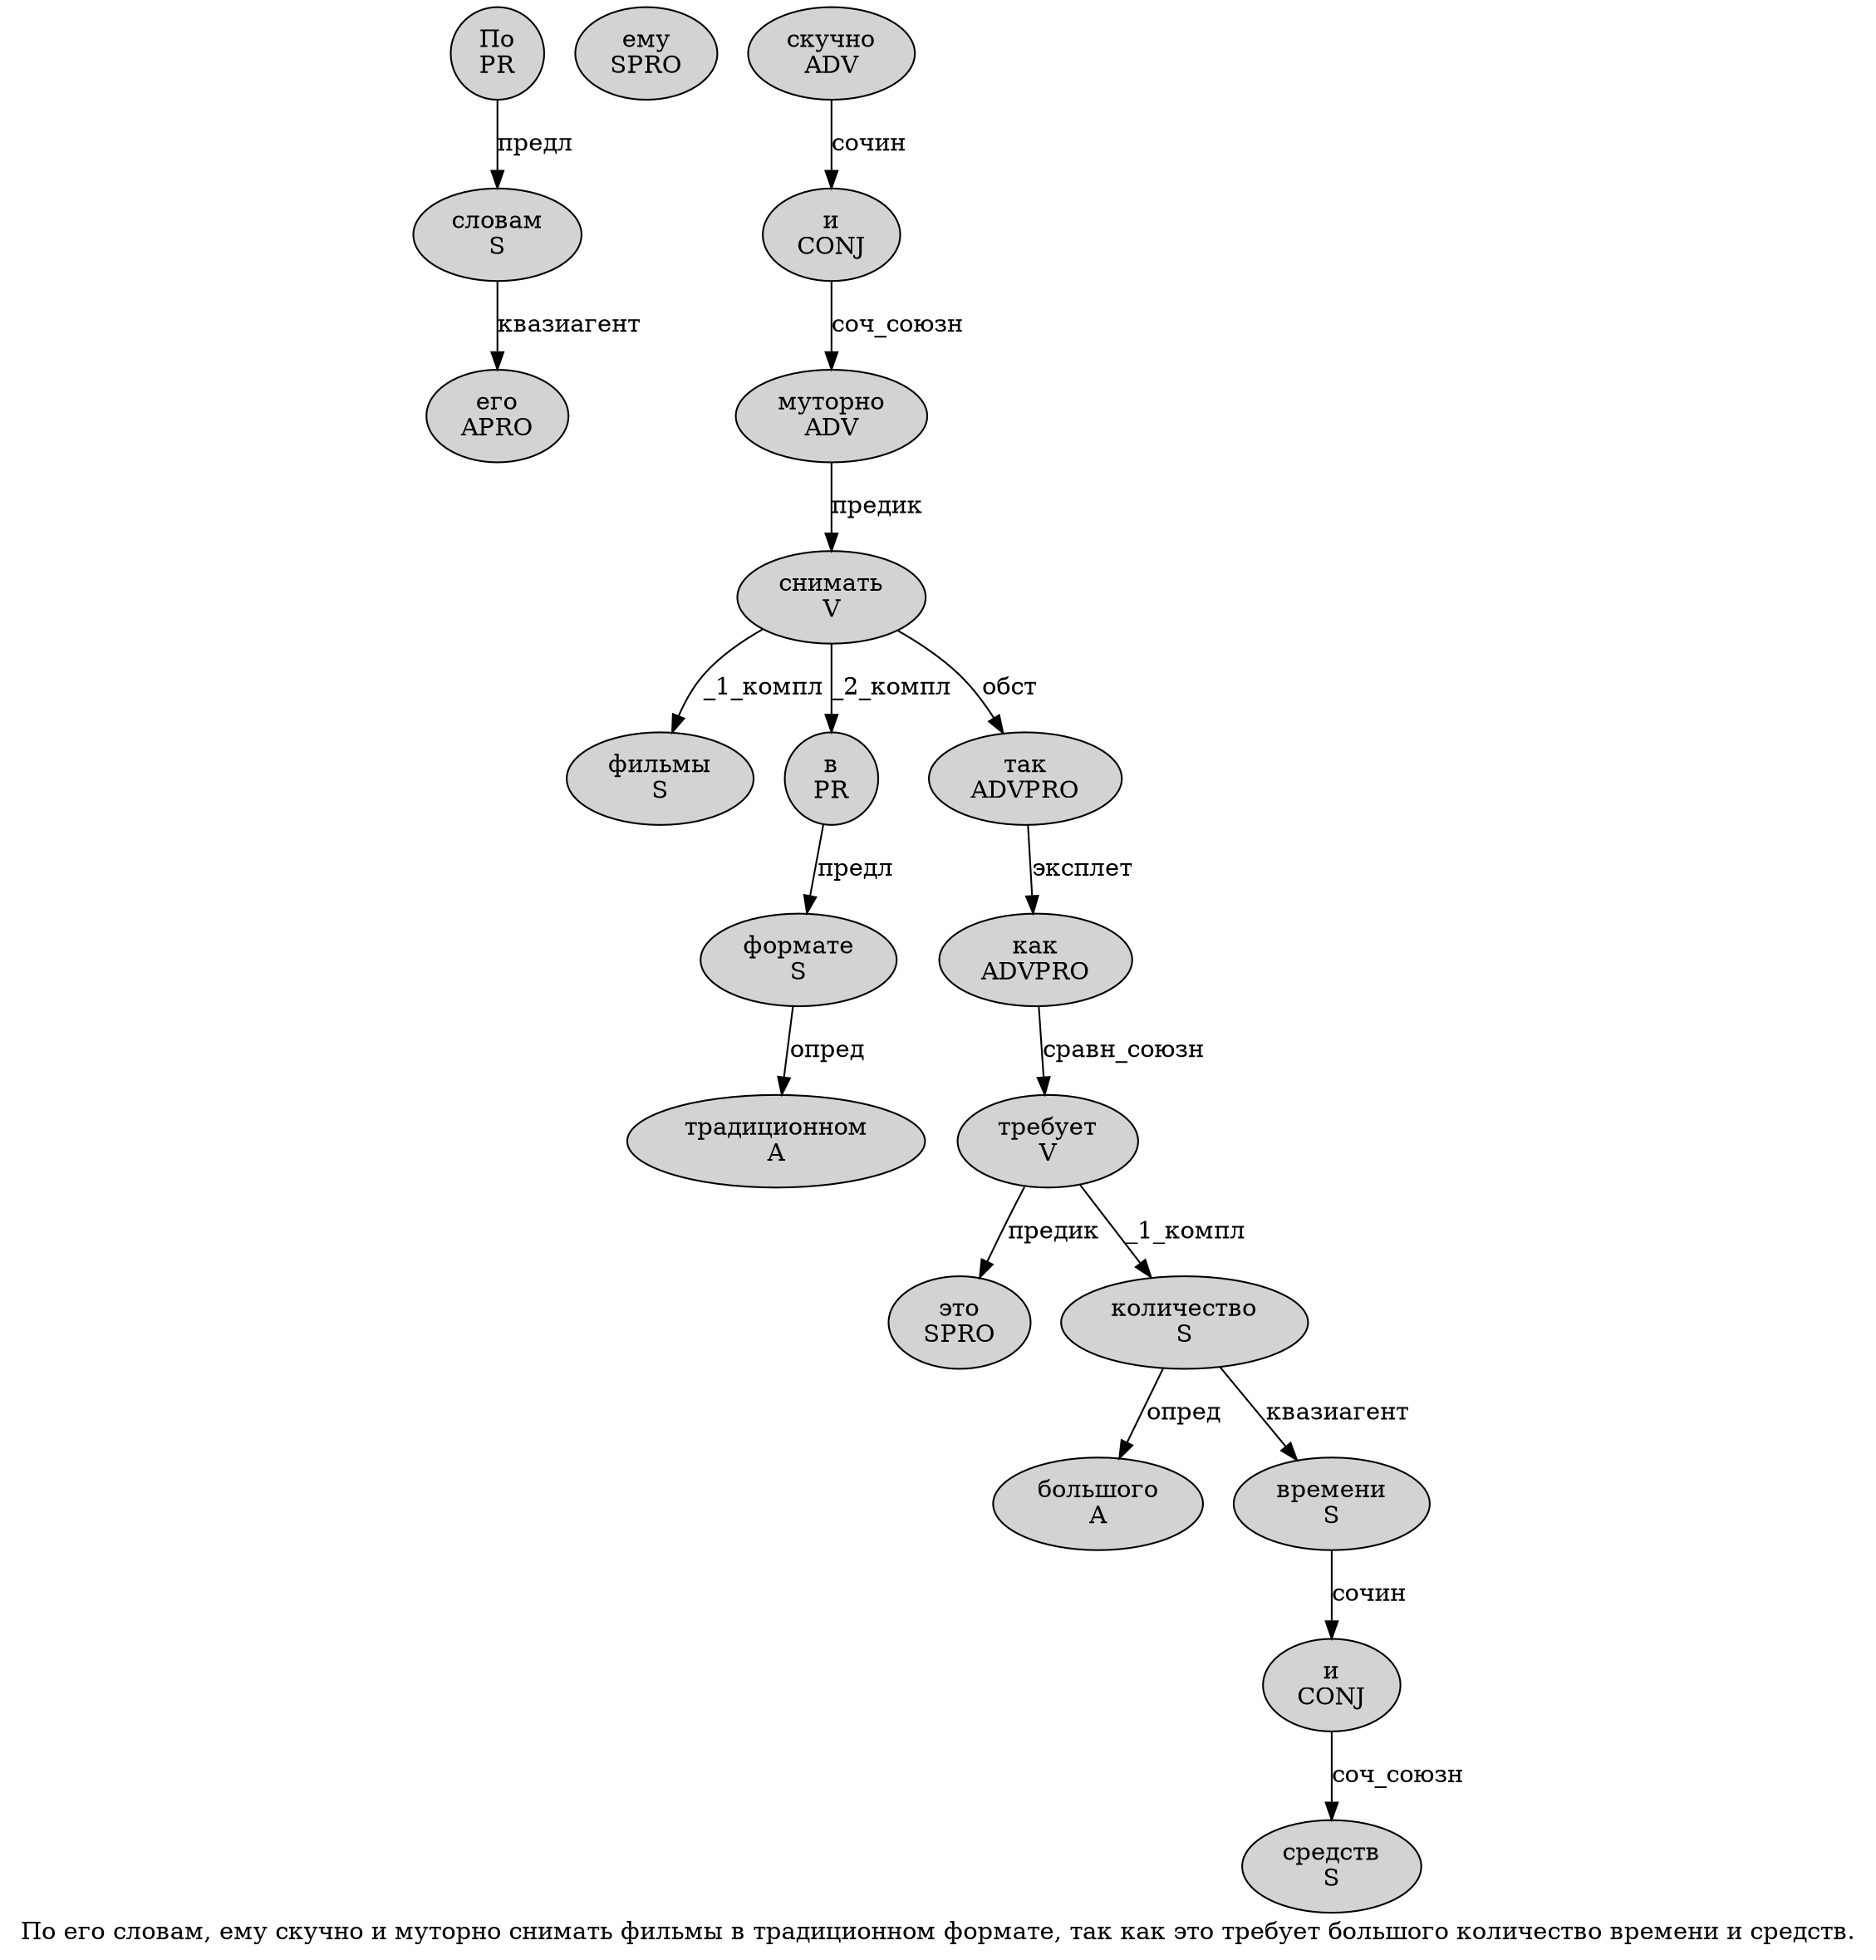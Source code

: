 digraph SENTENCE_1166 {
	graph [label="По его словам, ему скучно и муторно снимать фильмы в традиционном формате, так как это требует большого количество времени и средств."]
	node [style=filled]
		0 [label="По
PR" color="" fillcolor=lightgray penwidth=1 shape=ellipse]
		1 [label="его
APRO" color="" fillcolor=lightgray penwidth=1 shape=ellipse]
		2 [label="словам
S" color="" fillcolor=lightgray penwidth=1 shape=ellipse]
		4 [label="ему
SPRO" color="" fillcolor=lightgray penwidth=1 shape=ellipse]
		5 [label="скучно
ADV" color="" fillcolor=lightgray penwidth=1 shape=ellipse]
		6 [label="и
CONJ" color="" fillcolor=lightgray penwidth=1 shape=ellipse]
		7 [label="муторно
ADV" color="" fillcolor=lightgray penwidth=1 shape=ellipse]
		8 [label="снимать
V" color="" fillcolor=lightgray penwidth=1 shape=ellipse]
		9 [label="фильмы
S" color="" fillcolor=lightgray penwidth=1 shape=ellipse]
		10 [label="в
PR" color="" fillcolor=lightgray penwidth=1 shape=ellipse]
		11 [label="традиционном
A" color="" fillcolor=lightgray penwidth=1 shape=ellipse]
		12 [label="формате
S" color="" fillcolor=lightgray penwidth=1 shape=ellipse]
		14 [label="так
ADVPRO" color="" fillcolor=lightgray penwidth=1 shape=ellipse]
		15 [label="как
ADVPRO" color="" fillcolor=lightgray penwidth=1 shape=ellipse]
		16 [label="это
SPRO" color="" fillcolor=lightgray penwidth=1 shape=ellipse]
		17 [label="требует
V" color="" fillcolor=lightgray penwidth=1 shape=ellipse]
		18 [label="большого
A" color="" fillcolor=lightgray penwidth=1 shape=ellipse]
		19 [label="количество
S" color="" fillcolor=lightgray penwidth=1 shape=ellipse]
		20 [label="времени
S" color="" fillcolor=lightgray penwidth=1 shape=ellipse]
		21 [label="и
CONJ" color="" fillcolor=lightgray penwidth=1 shape=ellipse]
		22 [label="средств
S" color="" fillcolor=lightgray penwidth=1 shape=ellipse]
			14 -> 15 [label="эксплет"]
			5 -> 6 [label="сочин"]
			17 -> 16 [label="предик"]
			17 -> 19 [label="_1_компл"]
			2 -> 1 [label="квазиагент"]
			19 -> 18 [label="опред"]
			19 -> 20 [label="квазиагент"]
			0 -> 2 [label="предл"]
			12 -> 11 [label="опред"]
			15 -> 17 [label="сравн_союзн"]
			7 -> 8 [label="предик"]
			6 -> 7 [label="соч_союзн"]
			8 -> 9 [label="_1_компл"]
			8 -> 10 [label="_2_компл"]
			8 -> 14 [label="обст"]
			20 -> 21 [label="сочин"]
			10 -> 12 [label="предл"]
			21 -> 22 [label="соч_союзн"]
}